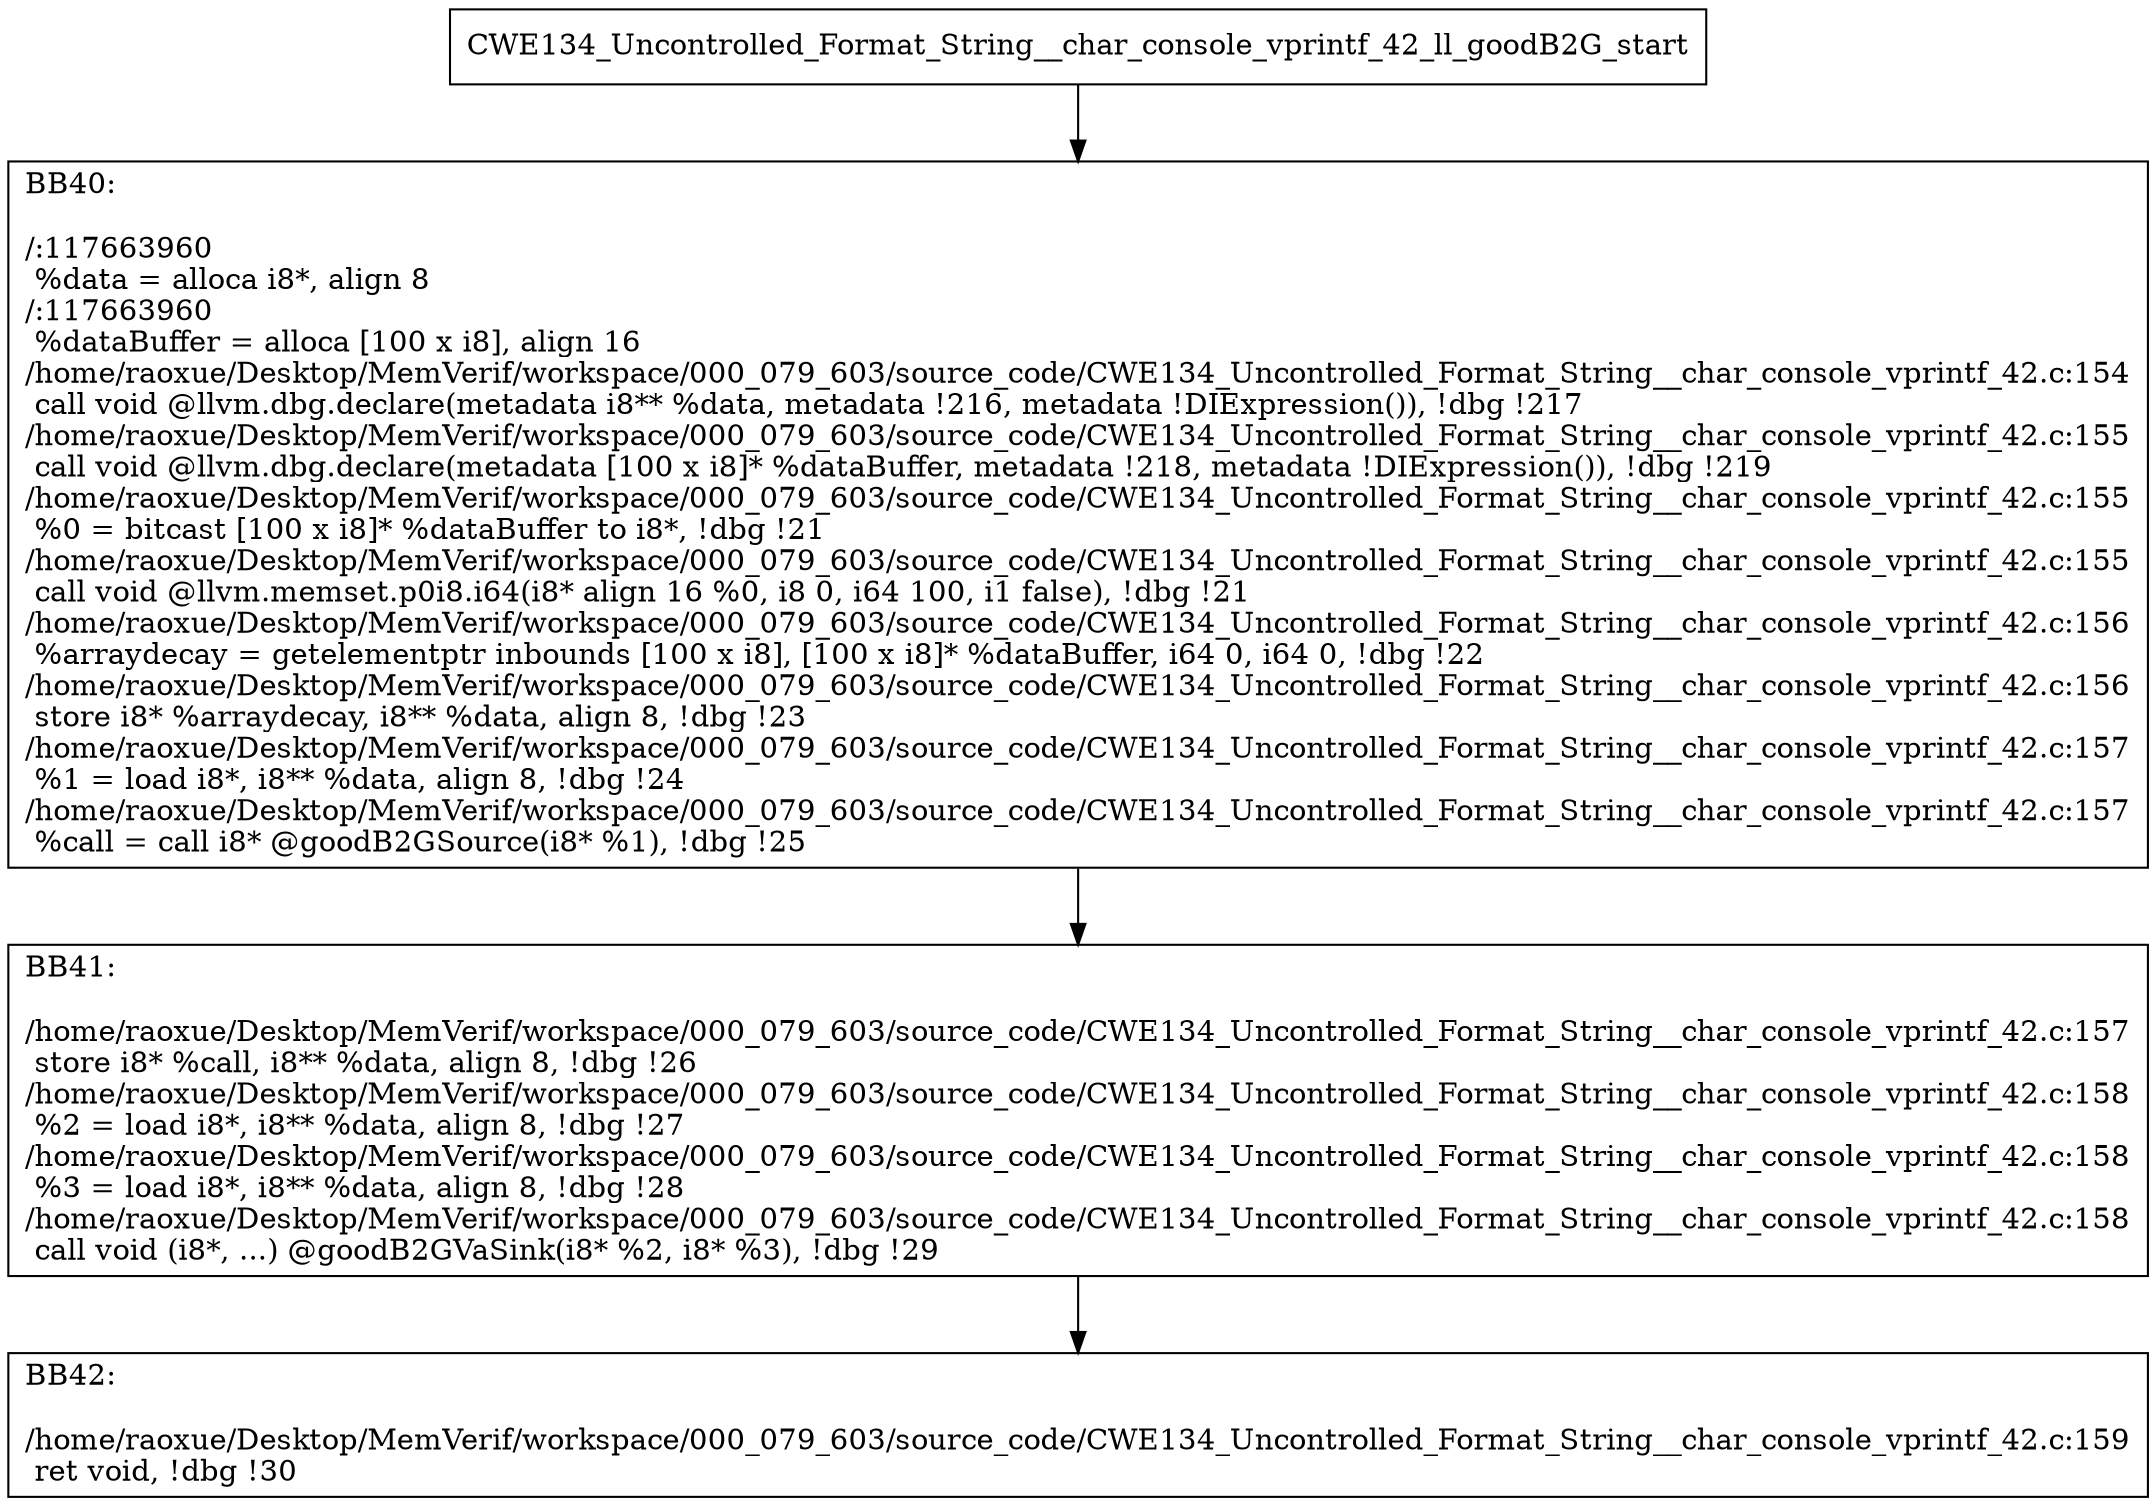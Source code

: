 digraph "CFG for'CWE134_Uncontrolled_Format_String__char_console_vprintf_42_ll_goodB2G' function" {
	BBCWE134_Uncontrolled_Format_String__char_console_vprintf_42_ll_goodB2G_start[shape=record,label="{CWE134_Uncontrolled_Format_String__char_console_vprintf_42_ll_goodB2G_start}"];
	BBCWE134_Uncontrolled_Format_String__char_console_vprintf_42_ll_goodB2G_start-> CWE134_Uncontrolled_Format_String__char_console_vprintf_42_ll_goodB2GBB40;
	CWE134_Uncontrolled_Format_String__char_console_vprintf_42_ll_goodB2GBB40 [shape=record, label="{BB40:\l\l/:117663960\l
  %data = alloca i8*, align 8\l
/:117663960\l
  %dataBuffer = alloca [100 x i8], align 16\l
/home/raoxue/Desktop/MemVerif/workspace/000_079_603/source_code/CWE134_Uncontrolled_Format_String__char_console_vprintf_42.c:154\l
  call void @llvm.dbg.declare(metadata i8** %data, metadata !216, metadata !DIExpression()), !dbg !217\l
/home/raoxue/Desktop/MemVerif/workspace/000_079_603/source_code/CWE134_Uncontrolled_Format_String__char_console_vprintf_42.c:155\l
  call void @llvm.dbg.declare(metadata [100 x i8]* %dataBuffer, metadata !218, metadata !DIExpression()), !dbg !219\l
/home/raoxue/Desktop/MemVerif/workspace/000_079_603/source_code/CWE134_Uncontrolled_Format_String__char_console_vprintf_42.c:155\l
  %0 = bitcast [100 x i8]* %dataBuffer to i8*, !dbg !21\l
/home/raoxue/Desktop/MemVerif/workspace/000_079_603/source_code/CWE134_Uncontrolled_Format_String__char_console_vprintf_42.c:155\l
  call void @llvm.memset.p0i8.i64(i8* align 16 %0, i8 0, i64 100, i1 false), !dbg !21\l
/home/raoxue/Desktop/MemVerif/workspace/000_079_603/source_code/CWE134_Uncontrolled_Format_String__char_console_vprintf_42.c:156\l
  %arraydecay = getelementptr inbounds [100 x i8], [100 x i8]* %dataBuffer, i64 0, i64 0, !dbg !22\l
/home/raoxue/Desktop/MemVerif/workspace/000_079_603/source_code/CWE134_Uncontrolled_Format_String__char_console_vprintf_42.c:156\l
  store i8* %arraydecay, i8** %data, align 8, !dbg !23\l
/home/raoxue/Desktop/MemVerif/workspace/000_079_603/source_code/CWE134_Uncontrolled_Format_String__char_console_vprintf_42.c:157\l
  %1 = load i8*, i8** %data, align 8, !dbg !24\l
/home/raoxue/Desktop/MemVerif/workspace/000_079_603/source_code/CWE134_Uncontrolled_Format_String__char_console_vprintf_42.c:157\l
  %call = call i8* @goodB2GSource(i8* %1), !dbg !25\l
}"];
	CWE134_Uncontrolled_Format_String__char_console_vprintf_42_ll_goodB2GBB40-> CWE134_Uncontrolled_Format_String__char_console_vprintf_42_ll_goodB2GBB41;
	CWE134_Uncontrolled_Format_String__char_console_vprintf_42_ll_goodB2GBB41 [shape=record, label="{BB41:\l\l/home/raoxue/Desktop/MemVerif/workspace/000_079_603/source_code/CWE134_Uncontrolled_Format_String__char_console_vprintf_42.c:157\l
  store i8* %call, i8** %data, align 8, !dbg !26\l
/home/raoxue/Desktop/MemVerif/workspace/000_079_603/source_code/CWE134_Uncontrolled_Format_String__char_console_vprintf_42.c:158\l
  %2 = load i8*, i8** %data, align 8, !dbg !27\l
/home/raoxue/Desktop/MemVerif/workspace/000_079_603/source_code/CWE134_Uncontrolled_Format_String__char_console_vprintf_42.c:158\l
  %3 = load i8*, i8** %data, align 8, !dbg !28\l
/home/raoxue/Desktop/MemVerif/workspace/000_079_603/source_code/CWE134_Uncontrolled_Format_String__char_console_vprintf_42.c:158\l
  call void (i8*, ...) @goodB2GVaSink(i8* %2, i8* %3), !dbg !29\l
}"];
	CWE134_Uncontrolled_Format_String__char_console_vprintf_42_ll_goodB2GBB41-> CWE134_Uncontrolled_Format_String__char_console_vprintf_42_ll_goodB2GBB42;
	CWE134_Uncontrolled_Format_String__char_console_vprintf_42_ll_goodB2GBB42 [shape=record, label="{BB42:\l\l/home/raoxue/Desktop/MemVerif/workspace/000_079_603/source_code/CWE134_Uncontrolled_Format_String__char_console_vprintf_42.c:159\l
  ret void, !dbg !30\l
}"];
}

